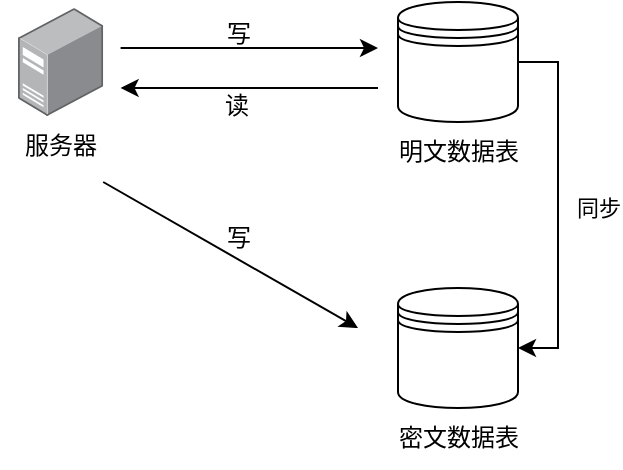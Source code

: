 <mxfile version="24.8.0" pages="3">
  <diagram name="第 1 页" id="-bWobhgOYGhPb2m6GzGJ">
    <mxGraphModel dx="1194" dy="731" grid="1" gridSize="10" guides="1" tooltips="1" connect="1" arrows="1" fold="1" page="1" pageScale="1" pageWidth="827" pageHeight="1169" math="0" shadow="0">
      <root>
        <mxCell id="0" />
        <mxCell id="1" parent="0" />
        <mxCell id="jhY4QV_ArD6oKoXP-kE4-1" value="" style="image;points=[];aspect=fixed;html=1;align=center;shadow=0;dashed=0;image=img/lib/allied_telesis/computer_and_terminals/Server_Desktop.svg;" vertex="1" parent="1">
          <mxGeometry x="80" y="110" width="42.6" height="54" as="geometry" />
        </mxCell>
        <mxCell id="jhY4QV_ArD6oKoXP-kE4-2" value="服务器" style="text;html=1;align=center;verticalAlign=middle;resizable=0;points=[];autosize=1;strokeColor=none;fillColor=none;" vertex="1" parent="1">
          <mxGeometry x="71.3" y="164" width="60" height="30" as="geometry" />
        </mxCell>
        <mxCell id="jhY4QV_ArD6oKoXP-kE4-12" style="edgeStyle=orthogonalEdgeStyle;rounded=0;orthogonalLoop=1;jettySize=auto;html=1;exitX=1;exitY=0.5;exitDx=0;exitDy=0;entryX=1;entryY=0.5;entryDx=0;entryDy=0;" edge="1" parent="1" source="jhY4QV_ArD6oKoXP-kE4-3" target="jhY4QV_ArD6oKoXP-kE4-10">
          <mxGeometry relative="1" as="geometry" />
        </mxCell>
        <mxCell id="jhY4QV_ArD6oKoXP-kE4-15" value="同步" style="edgeLabel;html=1;align=center;verticalAlign=middle;resizable=0;points=[];" vertex="1" connectable="0" parent="jhY4QV_ArD6oKoXP-kE4-12">
          <mxGeometry x="-0.093" y="2" relative="1" as="geometry">
            <mxPoint x="18" y="10" as="offset" />
          </mxGeometry>
        </mxCell>
        <mxCell id="jhY4QV_ArD6oKoXP-kE4-3" value="" style="shape=datastore;whiteSpace=wrap;html=1;" vertex="1" parent="1">
          <mxGeometry x="270" y="107" width="60" height="60" as="geometry" />
        </mxCell>
        <mxCell id="jhY4QV_ArD6oKoXP-kE4-4" value="明文数据表" style="text;html=1;align=center;verticalAlign=middle;resizable=0;points=[];autosize=1;strokeColor=none;fillColor=none;" vertex="1" parent="1">
          <mxGeometry x="260" y="167" width="80" height="30" as="geometry" />
        </mxCell>
        <mxCell id="jhY4QV_ArD6oKoXP-kE4-5" value="" style="endArrow=classic;html=1;rounded=0;" edge="1" parent="1">
          <mxGeometry width="50" height="50" relative="1" as="geometry">
            <mxPoint x="131.3" y="130" as="sourcePoint" />
            <mxPoint x="260" y="130" as="targetPoint" />
          </mxGeometry>
        </mxCell>
        <mxCell id="jhY4QV_ArD6oKoXP-kE4-6" value="写" style="text;html=1;align=center;verticalAlign=middle;resizable=0;points=[];autosize=1;strokeColor=none;fillColor=none;" vertex="1" parent="1">
          <mxGeometry x="170" y="108" width="40" height="30" as="geometry" />
        </mxCell>
        <mxCell id="jhY4QV_ArD6oKoXP-kE4-8" value="" style="endArrow=classic;html=1;rounded=0;" edge="1" parent="1">
          <mxGeometry width="50" height="50" relative="1" as="geometry">
            <mxPoint x="260" y="150" as="sourcePoint" />
            <mxPoint x="131.3" y="150" as="targetPoint" />
          </mxGeometry>
        </mxCell>
        <mxCell id="jhY4QV_ArD6oKoXP-kE4-9" value="读" style="text;html=1;align=center;verticalAlign=middle;resizable=0;points=[];autosize=1;strokeColor=none;fillColor=none;" vertex="1" parent="1">
          <mxGeometry x="169" y="144" width="40" height="30" as="geometry" />
        </mxCell>
        <mxCell id="jhY4QV_ArD6oKoXP-kE4-10" value="" style="shape=datastore;whiteSpace=wrap;html=1;" vertex="1" parent="1">
          <mxGeometry x="270" y="250" width="60" height="60" as="geometry" />
        </mxCell>
        <mxCell id="jhY4QV_ArD6oKoXP-kE4-11" value="密文数据表" style="text;html=1;align=center;verticalAlign=middle;resizable=0;points=[];autosize=1;strokeColor=none;fillColor=none;" vertex="1" parent="1">
          <mxGeometry x="260" y="310" width="80" height="30" as="geometry" />
        </mxCell>
        <mxCell id="jhY4QV_ArD6oKoXP-kE4-13" value="" style="endArrow=classic;html=1;rounded=0;" edge="1" parent="1">
          <mxGeometry width="50" height="50" relative="1" as="geometry">
            <mxPoint x="122.6" y="197" as="sourcePoint" />
            <mxPoint x="250" y="270" as="targetPoint" />
          </mxGeometry>
        </mxCell>
        <mxCell id="jhY4QV_ArD6oKoXP-kE4-14" value="写" style="text;html=1;align=center;verticalAlign=middle;resizable=0;points=[];autosize=1;strokeColor=none;fillColor=none;" vertex="1" parent="1">
          <mxGeometry x="170" y="210" width="40" height="30" as="geometry" />
        </mxCell>
      </root>
    </mxGraphModel>
  </diagram>
  <diagram id="adYqGJiNIxAX8SCfRUNP" name="第 2 页">
    <mxGraphModel dx="1194" dy="731" grid="1" gridSize="10" guides="1" tooltips="1" connect="1" arrows="1" fold="1" page="1" pageScale="1" pageWidth="827" pageHeight="1169" math="0" shadow="0">
      <root>
        <mxCell id="0" />
        <mxCell id="1" parent="0" />
        <mxCell id="g44T9OV2O498qAW2OqzZ-1" value="" style="image;points=[];aspect=fixed;html=1;align=center;shadow=0;dashed=0;image=img/lib/allied_telesis/computer_and_terminals/Server_Desktop.svg;" vertex="1" parent="1">
          <mxGeometry x="80" y="110" width="42.6" height="54" as="geometry" />
        </mxCell>
        <mxCell id="g44T9OV2O498qAW2OqzZ-2" value="服务器" style="text;html=1;align=center;verticalAlign=middle;resizable=0;points=[];autosize=1;strokeColor=none;fillColor=none;" vertex="1" parent="1">
          <mxGeometry x="71.3" y="164" width="60" height="30" as="geometry" />
        </mxCell>
        <mxCell id="g44T9OV2O498qAW2OqzZ-5" value="" style="shape=datastore;whiteSpace=wrap;html=1;" vertex="1" parent="1">
          <mxGeometry x="270" y="107" width="60" height="60" as="geometry" />
        </mxCell>
        <mxCell id="g44T9OV2O498qAW2OqzZ-6" value="明文数据表" style="text;html=1;align=center;verticalAlign=middle;resizable=0;points=[];autosize=1;strokeColor=none;fillColor=none;" vertex="1" parent="1">
          <mxGeometry x="260" y="167" width="80" height="30" as="geometry" />
        </mxCell>
        <mxCell id="g44T9OV2O498qAW2OqzZ-7" value="" style="endArrow=classic;html=1;rounded=0;" edge="1" parent="1">
          <mxGeometry width="50" height="50" relative="1" as="geometry">
            <mxPoint x="131.3" y="130" as="sourcePoint" />
            <mxPoint x="260" y="130" as="targetPoint" />
          </mxGeometry>
        </mxCell>
        <mxCell id="g44T9OV2O498qAW2OqzZ-8" value="写" style="text;html=1;align=center;verticalAlign=middle;resizable=0;points=[];autosize=1;strokeColor=none;fillColor=none;" vertex="1" parent="1">
          <mxGeometry x="170" y="108" width="40" height="30" as="geometry" />
        </mxCell>
        <mxCell id="g44T9OV2O498qAW2OqzZ-9" value="" style="endArrow=classic;html=1;rounded=0;entryX=1.062;entryY=0.7;entryDx=0;entryDy=0;entryPerimeter=0;" edge="1" parent="1" target="g44T9OV2O498qAW2OqzZ-2">
          <mxGeometry width="50" height="50" relative="1" as="geometry">
            <mxPoint x="250" y="250" as="sourcePoint" />
            <mxPoint x="131.3" y="150" as="targetPoint" />
          </mxGeometry>
        </mxCell>
        <mxCell id="g44T9OV2O498qAW2OqzZ-10" value="读" style="text;html=1;align=center;verticalAlign=middle;resizable=0;points=[];autosize=1;strokeColor=none;fillColor=none;" vertex="1" parent="1">
          <mxGeometry x="180" y="194" width="40" height="30" as="geometry" />
        </mxCell>
        <mxCell id="g44T9OV2O498qAW2OqzZ-11" value="" style="shape=datastore;whiteSpace=wrap;html=1;" vertex="1" parent="1">
          <mxGeometry x="270" y="250" width="60" height="60" as="geometry" />
        </mxCell>
        <mxCell id="g44T9OV2O498qAW2OqzZ-12" value="密文数据表" style="text;html=1;align=center;verticalAlign=middle;resizable=0;points=[];autosize=1;strokeColor=none;fillColor=none;" vertex="1" parent="1">
          <mxGeometry x="260" y="310" width="80" height="30" as="geometry" />
        </mxCell>
        <mxCell id="g44T9OV2O498qAW2OqzZ-13" value="" style="endArrow=classic;html=1;rounded=0;" edge="1" parent="1">
          <mxGeometry width="50" height="50" relative="1" as="geometry">
            <mxPoint x="122.6" y="197" as="sourcePoint" />
            <mxPoint x="250" y="270" as="targetPoint" />
          </mxGeometry>
        </mxCell>
        <mxCell id="g44T9OV2O498qAW2OqzZ-14" value="写" style="text;html=1;align=center;verticalAlign=middle;resizable=0;points=[];autosize=1;strokeColor=none;fillColor=none;" vertex="1" parent="1">
          <mxGeometry x="160" y="230" width="40" height="30" as="geometry" />
        </mxCell>
      </root>
    </mxGraphModel>
  </diagram>
  <diagram id="jgbE-t-Fj9gkuqYfy6aA" name="第 3 页">
    <mxGraphModel dx="1194" dy="731" grid="1" gridSize="10" guides="1" tooltips="1" connect="1" arrows="1" fold="1" page="1" pageScale="1" pageWidth="827" pageHeight="1169" math="0" shadow="0">
      <root>
        <mxCell id="0" />
        <mxCell id="1" parent="0" />
        <mxCell id="osWyRqQdPhHXr9iZsDb_-1" value="" style="image;points=[];aspect=fixed;html=1;align=center;shadow=0;dashed=0;image=img/lib/allied_telesis/computer_and_terminals/Server_Desktop.svg;" vertex="1" parent="1">
          <mxGeometry x="80" y="110" width="42.6" height="54" as="geometry" />
        </mxCell>
        <mxCell id="osWyRqQdPhHXr9iZsDb_-2" value="服务器" style="text;html=1;align=center;verticalAlign=middle;resizable=0;points=[];autosize=1;strokeColor=none;fillColor=none;" vertex="1" parent="1">
          <mxGeometry x="71.3" y="164" width="60" height="30" as="geometry" />
        </mxCell>
        <mxCell id="osWyRqQdPhHXr9iZsDb_-7" value="" style="endArrow=classic;html=1;rounded=0;entryX=1.062;entryY=0.7;entryDx=0;entryDy=0;entryPerimeter=0;" edge="1" parent="1" target="osWyRqQdPhHXr9iZsDb_-2">
          <mxGeometry width="50" height="50" relative="1" as="geometry">
            <mxPoint x="250" y="250" as="sourcePoint" />
            <mxPoint x="131.3" y="150" as="targetPoint" />
          </mxGeometry>
        </mxCell>
        <mxCell id="osWyRqQdPhHXr9iZsDb_-8" value="读" style="text;html=1;align=center;verticalAlign=middle;resizable=0;points=[];autosize=1;strokeColor=none;fillColor=none;" vertex="1" parent="1">
          <mxGeometry x="180" y="194" width="40" height="30" as="geometry" />
        </mxCell>
        <mxCell id="osWyRqQdPhHXr9iZsDb_-9" value="" style="shape=datastore;whiteSpace=wrap;html=1;" vertex="1" parent="1">
          <mxGeometry x="270" y="250" width="60" height="60" as="geometry" />
        </mxCell>
        <mxCell id="osWyRqQdPhHXr9iZsDb_-10" value="密文数据表" style="text;html=1;align=center;verticalAlign=middle;resizable=0;points=[];autosize=1;strokeColor=none;fillColor=none;" vertex="1" parent="1">
          <mxGeometry x="260" y="310" width="80" height="30" as="geometry" />
        </mxCell>
        <mxCell id="osWyRqQdPhHXr9iZsDb_-11" value="" style="endArrow=classic;html=1;rounded=0;" edge="1" parent="1">
          <mxGeometry width="50" height="50" relative="1" as="geometry">
            <mxPoint x="122.6" y="197" as="sourcePoint" />
            <mxPoint x="250" y="270" as="targetPoint" />
          </mxGeometry>
        </mxCell>
        <mxCell id="osWyRqQdPhHXr9iZsDb_-12" value="写" style="text;html=1;align=center;verticalAlign=middle;resizable=0;points=[];autosize=1;strokeColor=none;fillColor=none;" vertex="1" parent="1">
          <mxGeometry x="160" y="230" width="40" height="30" as="geometry" />
        </mxCell>
      </root>
    </mxGraphModel>
  </diagram>
</mxfile>

